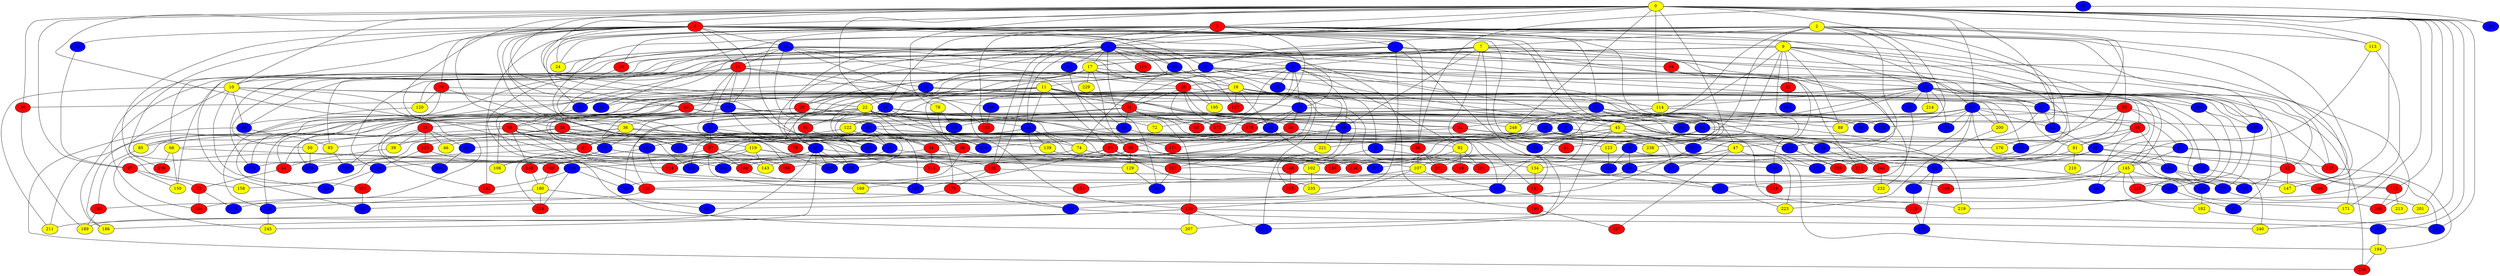 graph {
0 [style = filled fillcolor = yellow];
1 [style = filled fillcolor = red];
2 [style = filled fillcolor = yellow];
3 [style = filled fillcolor = red];
4 [style = filled fillcolor = blue];
5 [style = filled fillcolor = blue];
6 [style = filled fillcolor = blue];
7 [style = filled fillcolor = yellow];
8 [style = filled fillcolor = blue];
9 [style = filled fillcolor = yellow];
10 [style = filled fillcolor = yellow];
11 [style = filled fillcolor = yellow];
12 [style = filled fillcolor = blue];
13 [style = filled fillcolor = blue];
14 [style = filled fillcolor = red];
15 [style = filled fillcolor = blue];
16 [style = filled fillcolor = blue];
17 [style = filled fillcolor = yellow];
18 [style = filled fillcolor = yellow];
19 [style = filled fillcolor = blue];
20 [style = filled fillcolor = red];
21 [style = filled fillcolor = blue];
22 [style = filled fillcolor = yellow];
23 [style = filled fillcolor = red];
24 [style = filled fillcolor = yellow];
25 [style = filled fillcolor = blue];
26 [style = filled fillcolor = red];
27 [style = filled fillcolor = blue];
28 [style = filled fillcolor = blue];
29 [style = filled fillcolor = red];
30 [style = filled fillcolor = red];
31 [style = filled fillcolor = red];
32 [style = filled fillcolor = red];
33 [style = filled fillcolor = red];
34 [style = filled fillcolor = red];
35 [style = filled fillcolor = blue];
36 [style = filled fillcolor = yellow];
37 [style = filled fillcolor = blue];
38 [style = filled fillcolor = red];
39 [style = filled fillcolor = yellow];
40 [style = filled fillcolor = red];
41 [style = filled fillcolor = blue];
42 [style = filled fillcolor = blue];
43 [style = filled fillcolor = blue];
44 [style = filled fillcolor = red];
45 [style = filled fillcolor = yellow];
46 [style = filled fillcolor = yellow];
47 [style = filled fillcolor = yellow];
48 [style = filled fillcolor = red];
49 [style = filled fillcolor = blue];
50 [style = filled fillcolor = yellow];
51 [style = filled fillcolor = blue];
52 [style = filled fillcolor = blue];
53 [style = filled fillcolor = blue];
54 [style = filled fillcolor = blue];
55 [style = filled fillcolor = blue];
56 [style = filled fillcolor = red];
57 [style = filled fillcolor = blue];
58 [style = filled fillcolor = blue];
59 [style = filled fillcolor = red];
60 [style = filled fillcolor = blue];
61 [style = filled fillcolor = red];
62 [style = filled fillcolor = red];
63 [style = filled fillcolor = blue];
64 [style = filled fillcolor = red];
65 [style = filled fillcolor = red];
66 [style = filled fillcolor = yellow];
67 [style = filled fillcolor = blue];
68 [style = filled fillcolor = blue];
69 [style = filled fillcolor = blue];
70 [style = filled fillcolor = red];
71 [style = filled fillcolor = blue];
72 [style = filled fillcolor = yellow];
73 [style = filled fillcolor = red];
74 [style = filled fillcolor = yellow];
75 [style = filled fillcolor = blue];
76 [style = filled fillcolor = blue];
77 [style = filled fillcolor = blue];
78 [style = filled fillcolor = yellow];
79 [style = filled fillcolor = red];
80 [style = filled fillcolor = blue];
81 [style = filled fillcolor = yellow];
82 [style = filled fillcolor = blue];
83 [style = filled fillcolor = blue];
84 [style = filled fillcolor = red];
85 [style = filled fillcolor = yellow];
86 [style = filled fillcolor = blue];
87 [style = filled fillcolor = red];
88 [style = filled fillcolor = yellow];
89 [style = filled fillcolor = red];
90 [style = filled fillcolor = blue];
91 [style = filled fillcolor = red];
92 [style = filled fillcolor = yellow];
93 [style = filled fillcolor = yellow];
94 [style = filled fillcolor = red];
95 [style = filled fillcolor = red];
96 [style = filled fillcolor = red];
97 [style = filled fillcolor = red];
98 [style = filled fillcolor = red];
99 [style = filled fillcolor = blue];
100 [style = filled fillcolor = blue];
101 [style = filled fillcolor = red];
102 [style = filled fillcolor = yellow];
103 [style = filled fillcolor = red];
104 [style = filled fillcolor = blue];
105 [style = filled fillcolor = blue];
106 [style = filled fillcolor = yellow];
107 [style = filled fillcolor = yellow];
108 [style = filled fillcolor = blue];
109 [style = filled fillcolor = red];
110 [style = filled fillcolor = red];
111 [style = filled fillcolor = red];
112 [style = filled fillcolor = blue];
113 [style = filled fillcolor = yellow];
114 [style = filled fillcolor = yellow];
115 [style = filled fillcolor = red];
116 [style = filled fillcolor = blue];
117 [style = filled fillcolor = blue];
118 [style = filled fillcolor = blue];
119 [style = filled fillcolor = yellow];
120 [style = filled fillcolor = yellow];
121 [style = filled fillcolor = red];
122 [style = filled fillcolor = yellow];
123 [style = filled fillcolor = yellow];
124 [style = filled fillcolor = red];
125 [style = filled fillcolor = blue];
126 [style = filled fillcolor = blue];
127 [style = filled fillcolor = red];
128 [style = filled fillcolor = blue];
129 [style = filled fillcolor = yellow];
130 [style = filled fillcolor = blue];
131 [style = filled fillcolor = blue];
132 [style = filled fillcolor = blue];
133 [style = filled fillcolor = red];
134 [style = filled fillcolor = yellow];
135 [style = filled fillcolor = red];
136 [style = filled fillcolor = blue];
137 [style = filled fillcolor = red];
138 [style = filled fillcolor = red];
139 [style = filled fillcolor = yellow];
140 [style = filled fillcolor = blue];
141 [style = filled fillcolor = red];
142 [style = filled fillcolor = blue];
143 [style = filled fillcolor = yellow];
144 [style = filled fillcolor = blue];
145 [style = filled fillcolor = yellow];
146 [style = filled fillcolor = red];
147 [style = filled fillcolor = yellow];
148 [style = filled fillcolor = red];
149 [style = filled fillcolor = blue];
150 [style = filled fillcolor = yellow];
151 [style = filled fillcolor = blue];
152 [style = filled fillcolor = blue];
153 [style = filled fillcolor = red];
154 [style = filled fillcolor = red];
155 [style = filled fillcolor = blue];
156 [style = filled fillcolor = red];
157 [style = filled fillcolor = blue];
158 [style = filled fillcolor = yellow];
159 [style = filled fillcolor = red];
160 [style = filled fillcolor = red];
161 [style = filled fillcolor = blue];
162 [style = filled fillcolor = blue];
163 [style = filled fillcolor = blue];
164 [style = filled fillcolor = red];
165 [style = filled fillcolor = blue];
166 [style = filled fillcolor = blue];
167 [style = filled fillcolor = blue];
168 [style = filled fillcolor = red];
169 [style = filled fillcolor = yellow];
170 [style = filled fillcolor = blue];
171 [style = filled fillcolor = yellow];
172 [style = filled fillcolor = red];
173 [style = filled fillcolor = blue];
174 [style = filled fillcolor = red];
175 [style = filled fillcolor = blue];
176 [style = filled fillcolor = yellow];
177 [style = filled fillcolor = blue];
178 [style = filled fillcolor = red];
179 [style = filled fillcolor = red];
180 [style = filled fillcolor = yellow];
181 [style = filled fillcolor = blue];
182 [style = filled fillcolor = yellow];
183 [style = filled fillcolor = red];
184 [style = filled fillcolor = blue];
185 [style = filled fillcolor = blue];
186 [style = filled fillcolor = yellow];
187 [style = filled fillcolor = blue];
188 [style = filled fillcolor = blue];
189 [style = filled fillcolor = yellow];
190 [style = filled fillcolor = blue];
191 [style = filled fillcolor = blue];
192 [style = filled fillcolor = red];
193 [style = filled fillcolor = blue];
194 [style = filled fillcolor = yellow];
195 [style = filled fillcolor = yellow];
196 [style = filled fillcolor = blue];
197 [style = filled fillcolor = blue];
198 [style = filled fillcolor = red];
199 [style = filled fillcolor = red];
200 [style = filled fillcolor = yellow];
201 [style = filled fillcolor = yellow];
202 [style = filled fillcolor = blue];
203 [style = filled fillcolor = red];
204 [style = filled fillcolor = red];
205 [style = filled fillcolor = blue];
206 [style = filled fillcolor = blue];
207 [style = filled fillcolor = yellow];
208 [style = filled fillcolor = red];
209 [style = filled fillcolor = red];
210 [style = filled fillcolor = yellow];
211 [style = filled fillcolor = yellow];
212 [style = filled fillcolor = red];
213 [style = filled fillcolor = yellow];
214 [style = filled fillcolor = yellow];
215 [style = filled fillcolor = red];
216 [style = filled fillcolor = red];
217 [style = filled fillcolor = blue];
218 [style = filled fillcolor = red];
219 [style = filled fillcolor = yellow];
220 [style = filled fillcolor = blue];
221 [style = filled fillcolor = yellow];
222 [style = filled fillcolor = red];
223 [style = filled fillcolor = yellow];
224 [style = filled fillcolor = red];
225 [style = filled fillcolor = red];
226 [style = filled fillcolor = red];
227 [style = filled fillcolor = red];
228 [style = filled fillcolor = red];
229 [style = filled fillcolor = yellow];
230 [style = filled fillcolor = blue];
231 [style = filled fillcolor = red];
232 [style = filled fillcolor = yellow];
233 [style = filled fillcolor = blue];
234 [style = filled fillcolor = blue];
235 [style = filled fillcolor = yellow];
236 [style = filled fillcolor = blue];
237 [style = filled fillcolor = blue];
238 [style = filled fillcolor = yellow];
239 [style = filled fillcolor = blue];
240 [style = filled fillcolor = yellow];
241 [style = filled fillcolor = blue];
242 [style = filled fillcolor = blue];
243 [style = filled fillcolor = blue];
244 [style = filled fillcolor = blue];
245 [style = filled fillcolor = yellow];
246 [style = filled fillcolor = red];
247 [style = filled fillcolor = blue];
248 [style = filled fillcolor = yellow];
1 -- 38;
0 -- 10;
0 -- 4;
0 -- 3;
0 -- 1;
0 -- 16;
0 -- 22;
0 -- 30;
0 -- 43;
0 -- 48;
0 -- 78;
0 -- 88;
0 -- 97;
0 -- 113;
0 -- 114;
0 -- 115;
0 -- 125;
0 -- 132;
0 -- 142;
0 -- 171;
0 -- 175;
0 -- 187;
0 -- 201;
0 -- 233;
0 -- 240;
0 -- 242;
0 -- 246;
0 -- 248;
1 -- 5;
1 -- 6;
1 -- 10;
1 -- 12;
1 -- 13;
1 -- 14;
1 -- 19;
1 -- 24;
1 -- 36;
1 -- 48;
1 -- 54;
1 -- 55;
1 -- 60;
1 -- 64;
1 -- 70;
1 -- 73;
1 -- 98;
1 -- 109;
1 -- 156;
1 -- 167;
1 -- 171;
1 -- 220;
2 -- 6;
2 -- 7;
2 -- 20;
2 -- 21;
2 -- 33;
2 -- 42;
2 -- 63;
2 -- 87;
2 -- 102;
2 -- 112;
2 -- 113;
2 -- 123;
2 -- 176;
2 -- 226;
3 -- 4;
3 -- 9;
3 -- 16;
3 -- 24;
3 -- 27;
3 -- 29;
3 -- 41;
3 -- 43;
3 -- 65;
3 -- 71;
3 -- 83;
3 -- 103;
3 -- 117;
3 -- 135;
3 -- 147;
3 -- 192;
3 -- 228;
4 -- 8;
4 -- 10;
4 -- 15;
4 -- 17;
4 -- 18;
4 -- 29;
4 -- 52;
4 -- 60;
4 -- 84;
4 -- 94;
4 -- 110;
4 -- 131;
4 -- 135;
4 -- 150;
4 -- 152;
4 -- 186;
4 -- 195;
4 -- 212;
4 -- 232;
4 -- 244;
5 -- 6;
5 -- 17;
5 -- 21;
5 -- 62;
5 -- 131;
5 -- 215;
5 -- 236;
6 -- 11;
6 -- 28;
6 -- 47;
6 -- 93;
6 -- 96;
6 -- 116;
6 -- 145;
6 -- 192;
7 -- 8;
7 -- 17;
7 -- 31;
7 -- 58;
7 -- 108;
7 -- 121;
7 -- 128;
7 -- 149;
7 -- 208;
7 -- 217;
7 -- 231;
8 -- 12;
8 -- 26;
8 -- 28;
8 -- 32;
8 -- 37;
8 -- 45;
8 -- 46;
8 -- 58;
8 -- 72;
8 -- 75;
8 -- 86;
8 -- 90;
8 -- 92;
8 -- 120;
8 -- 181;
9 -- 14;
9 -- 21;
9 -- 32;
9 -- 34;
9 -- 41;
9 -- 62;
9 -- 88;
9 -- 134;
9 -- 136;
9 -- 137;
9 -- 176;
9 -- 238;
10 -- 19;
10 -- 59;
10 -- 86;
10 -- 164;
10 -- 198;
10 -- 211;
10 -- 225;
10 -- 241;
11 -- 12;
11 -- 23;
11 -- 31;
11 -- 52;
11 -- 58;
11 -- 59;
11 -- 79;
11 -- 95;
11 -- 118;
11 -- 126;
11 -- 136;
11 -- 170;
11 -- 186;
11 -- 200;
12 -- 35;
12 -- 56;
12 -- 146;
12 -- 178;
13 -- 14;
13 -- 18;
13 -- 24;
13 -- 26;
13 -- 66;
13 -- 68;
13 -- 82;
13 -- 103;
13 -- 126;
13 -- 140;
13 -- 160;
13 -- 204;
13 -- 217;
13 -- 243;
14 -- 15;
14 -- 19;
14 -- 50;
14 -- 51;
14 -- 100;
14 -- 191;
14 -- 207;
15 -- 20;
15 -- 37;
15 -- 111;
15 -- 248;
16 -- 42;
16 -- 53;
16 -- 54;
16 -- 67;
16 -- 80;
16 -- 90;
16 -- 104;
16 -- 151;
16 -- 159;
16 -- 167;
16 -- 178;
16 -- 200;
16 -- 202;
17 -- 18;
17 -- 20;
17 -- 22;
17 -- 83;
17 -- 89;
17 -- 105;
17 -- 168;
17 -- 216;
17 -- 229;
18 -- 27;
18 -- 30;
18 -- 33;
18 -- 35;
18 -- 41;
18 -- 45;
18 -- 48;
18 -- 76;
18 -- 90;
18 -- 127;
18 -- 138;
18 -- 222;
18 -- 231;
19 -- 44;
19 -- 52;
19 -- 80;
19 -- 85;
19 -- 129;
20 -- 36;
20 -- 38;
20 -- 102;
20 -- 128;
21 -- 25;
21 -- 37;
21 -- 40;
21 -- 89;
21 -- 100;
21 -- 108;
21 -- 114;
21 -- 122;
21 -- 137;
21 -- 140;
21 -- 145;
21 -- 151;
21 -- 154;
21 -- 193;
21 -- 214;
21 -- 230;
22 -- 34;
22 -- 44;
22 -- 56;
22 -- 63;
22 -- 72;
22 -- 75;
22 -- 86;
22 -- 89;
22 -- 91;
22 -- 140;
22 -- 141;
22 -- 178;
22 -- 179;
22 -- 211;
22 -- 245;
23 -- 39;
23 -- 46;
23 -- 133;
23 -- 144;
23 -- 188;
23 -- 197;
25 -- 235;
26 -- 31;
26 -- 35;
26 -- 53;
26 -- 81;
26 -- 85;
26 -- 172;
26 -- 195;
27 -- 51;
27 -- 71;
27 -- 88;
27 -- 112;
27 -- 122;
27 -- 219;
27 -- 248;
28 -- 221;
29 -- 79;
30 -- 189;
31 -- 34;
31 -- 65;
31 -- 68;
31 -- 82;
31 -- 123;
31 -- 138;
31 -- 205;
32 -- 161;
33 -- 45;
33 -- 47;
33 -- 49;
33 -- 81;
33 -- 212;
33 -- 247;
34 -- 57;
34 -- 112;
34 -- 181;
35 -- 95;
35 -- 107;
36 -- 39;
36 -- 50;
36 -- 61;
36 -- 71;
36 -- 74;
36 -- 79;
36 -- 116;
37 -- 40;
37 -- 42;
37 -- 107;
38 -- 85;
38 -- 119;
38 -- 133;
38 -- 139;
38 -- 191;
39 -- 44;
40 -- 81;
40 -- 104;
40 -- 162;
40 -- 170;
41 -- 59;
42 -- 49;
43 -- 77;
43 -- 106;
43 -- 121;
43 -- 159;
43 -- 220;
44 -- 73;
45 -- 47;
45 -- 61;
45 -- 67;
45 -- 93;
45 -- 101;
45 -- 125;
45 -- 128;
45 -- 207;
45 -- 236;
47 -- 57;
47 -- 111;
47 -- 143;
47 -- 194;
47 -- 223;
47 -- 227;
48 -- 130;
48 -- 172;
48 -- 205;
48 -- 239;
49 -- 62;
49 -- 80;
49 -- 99;
49 -- 118;
50 -- 239;
51 -- 63;
51 -- 87;
51 -- 105;
52 -- 74;
52 -- 87;
52 -- 139;
52 -- 155;
52 -- 158;
52 -- 209;
53 -- 144;
53 -- 156;
53 -- 177;
53 -- 226;
54 -- 64;
54 -- 123;
54 -- 147;
54 -- 191;
55 -- 97;
56 -- 174;
56 -- 176;
58 -- 109;
58 -- 206;
58 -- 215;
58 -- 238;
59 -- 61;
59 -- 66;
59 -- 75;
59 -- 96;
59 -- 98;
59 -- 124;
59 -- 148;
59 -- 173;
59 -- 196;
60 -- 74;
60 -- 127;
61 -- 106;
61 -- 131;
61 -- 143;
62 -- 115;
62 -- 147;
62 -- 247;
63 -- 124;
63 -- 136;
63 -- 189;
63 -- 206;
63 -- 222;
63 -- 245;
66 -- 150;
66 -- 166;
66 -- 198;
67 -- 115;
67 -- 145;
67 -- 233;
68 -- 84;
68 -- 92;
69 -- 98;
69 -- 242;
70 -- 114;
70 -- 120;
70 -- 203;
70 -- 206;
71 -- 99;
71 -- 104;
71 -- 165;
73 -- 175;
73 -- 204;
74 -- 149;
74 -- 196;
75 -- 106;
75 -- 137;
75 -- 159;
75 -- 224;
76 -- 101;
76 -- 168;
77 -- 170;
77 -- 221;
78 -- 96;
78 -- 205;
80 -- 157;
80 -- 237;
81 -- 146;
81 -- 210;
82 -- 83;
82 -- 84;
82 -- 130;
82 -- 141;
82 -- 142;
82 -- 238;
83 -- 134;
83 -- 197;
84 -- 111;
84 -- 117;
84 -- 130;
85 -- 183;
86 -- 93;
86 -- 216;
87 -- 97;
87 -- 156;
87 -- 164;
87 -- 169;
89 -- 99;
89 -- 129;
89 -- 163;
89 -- 164;
89 -- 166;
91 -- 105;
92 -- 101;
92 -- 155;
92 -- 199;
93 -- 197;
94 -- 228;
95 -- 109;
95 -- 173;
95 -- 190;
95 -- 235;
96 -- 102;
96 -- 202;
97 -- 150;
97 -- 158;
98 -- 107;
98 -- 231;
99 -- 117;
99 -- 121;
100 -- 103;
102 -- 235;
104 -- 163;
104 -- 246;
104 -- 247;
107 -- 116;
107 -- 153;
107 -- 243;
108 -- 184;
108 -- 219;
109 -- 180;
112 -- 212;
112 -- 226;
113 -- 218;
113 -- 234;
114 -- 132;
114 -- 172;
115 -- 208;
115 -- 213;
116 -- 138;
116 -- 219;
117 -- 223;
118 -- 240;
119 -- 124;
119 -- 135;
119 -- 143;
119 -- 168;
119 -- 234;
119 -- 239;
120 -- 230;
121 -- 171;
121 -- 183;
122 -- 142;
122 -- 190;
123 -- 165;
125 -- 185;
128 -- 146;
129 -- 244;
133 -- 181;
133 -- 218;
134 -- 141;
135 -- 169;
135 -- 179;
135 -- 184;
137 -- 194;
138 -- 186;
138 -- 187;
138 -- 207;
138 -- 211;
138 -- 217;
139 -- 154;
140 -- 177;
141 -- 160;
142 -- 148;
142 -- 153;
144 -- 188;
145 -- 162;
145 -- 182;
145 -- 208;
145 -- 209;
145 -- 228;
146 -- 232;
148 -- 180;
149 -- 218;
152 -- 174;
157 -- 225;
160 -- 227;
163 -- 182;
164 -- 190;
166 -- 192;
166 -- 202;
166 -- 224;
168 -- 215;
170 -- 173;
173 -- 177;
177 -- 201;
178 -- 220;
179 -- 204;
179 -- 234;
180 -- 185;
180 -- 224;
180 -- 230;
181 -- 203;
181 -- 241;
182 -- 233;
183 -- 189;
184 -- 193;
187 -- 194;
194 -- 216;
200 -- 223;
203 -- 243;
221 -- 222;
222 -- 244;
225 -- 237;
230 -- 245;
234 -- 240;
}
